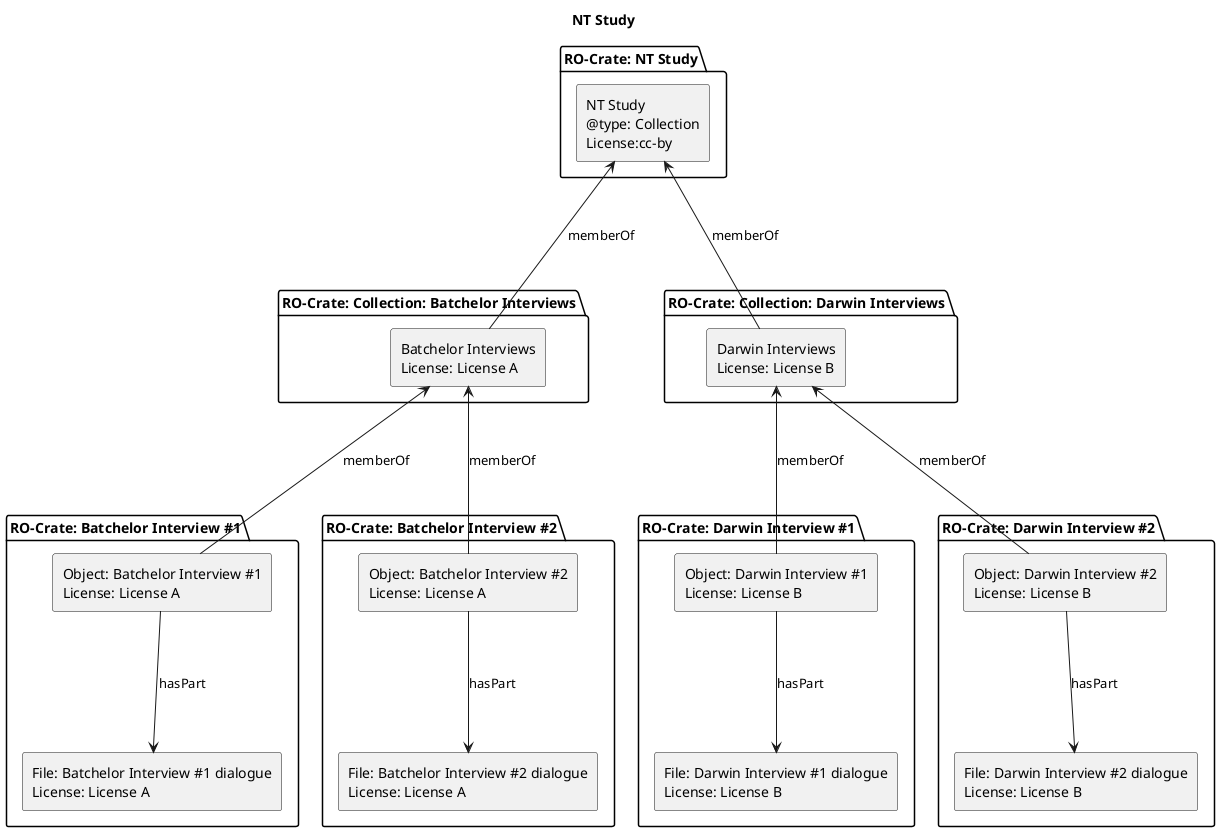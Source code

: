 @startuml
' !include_many ../data-management-style.txt
title: NT Study

package "RO-Crate: NT Study" as a {
    rectangle "NT Study\n@type: Collection\nLicense:cc-by" as ab {

    }

}

package "RO-Crate: Collection: Batchelor Interviews" as cb {
    rectangle "Batchelor Interviews\nLicense: License A" as cb1 {

    }
}

package "RO-Crate: Batchelor Interview #1" as ob1 {
    rectangle "Object: Batchelor Interview #1\nLicense: License A" as oob1 {

    }
    rectangle "File: Batchelor Interview #1 dialogue\nLicense: License A" as fob1 {

    }
}

package "RO-Crate: Batchelor Interview #2" as ob2 {
        rectangle "Object: Batchelor Interview #2\nLicense: License A" as oob2 {

    }
    rectangle "File: Batchelor Interview #2 dialogue\nLicense: License A" as fob2 {

    }
}

'-----

package "RO-Crate: Collection: Darwin Interviews" as cd {
    rectangle "Darwin Interviews\nLicense: License B" as cd1 {

    }
}

package "RO-Crate: Darwin Interview #1" as od1 {
    rectangle "Object: Darwin Interview #1\nLicense: License B" as ood1 {

    }
    rectangle "File: Darwin Interview #1 dialogue\nLicense: License B" as fod1 {

    }
}

package "RO-Crate: Darwin Interview #2" as od2 {
        rectangle "Object: Darwin Interview #2\nLicense: License B" as ood2 {

    }
    rectangle "File: Darwin Interview #2 dialogue\nLicense: License B" as fod2 {

    }
}

'----

cb1 --up-> ab : memberOf

oob1 --up-> cb1 : memberOf
oob2 --up-> cb1 : memberOf

oob1 --down-> fob1: hasPart
oob2 --down-> fob2: hasPart

'--

cd1 --up-> ab : memberOf

ood1 --up-> cd1 : memberOf
ood2 --up-> cd1 : memberOf

ood1 --down-> fod1: hasPart
ood2 --down-> fod2: hasPart

@enduml